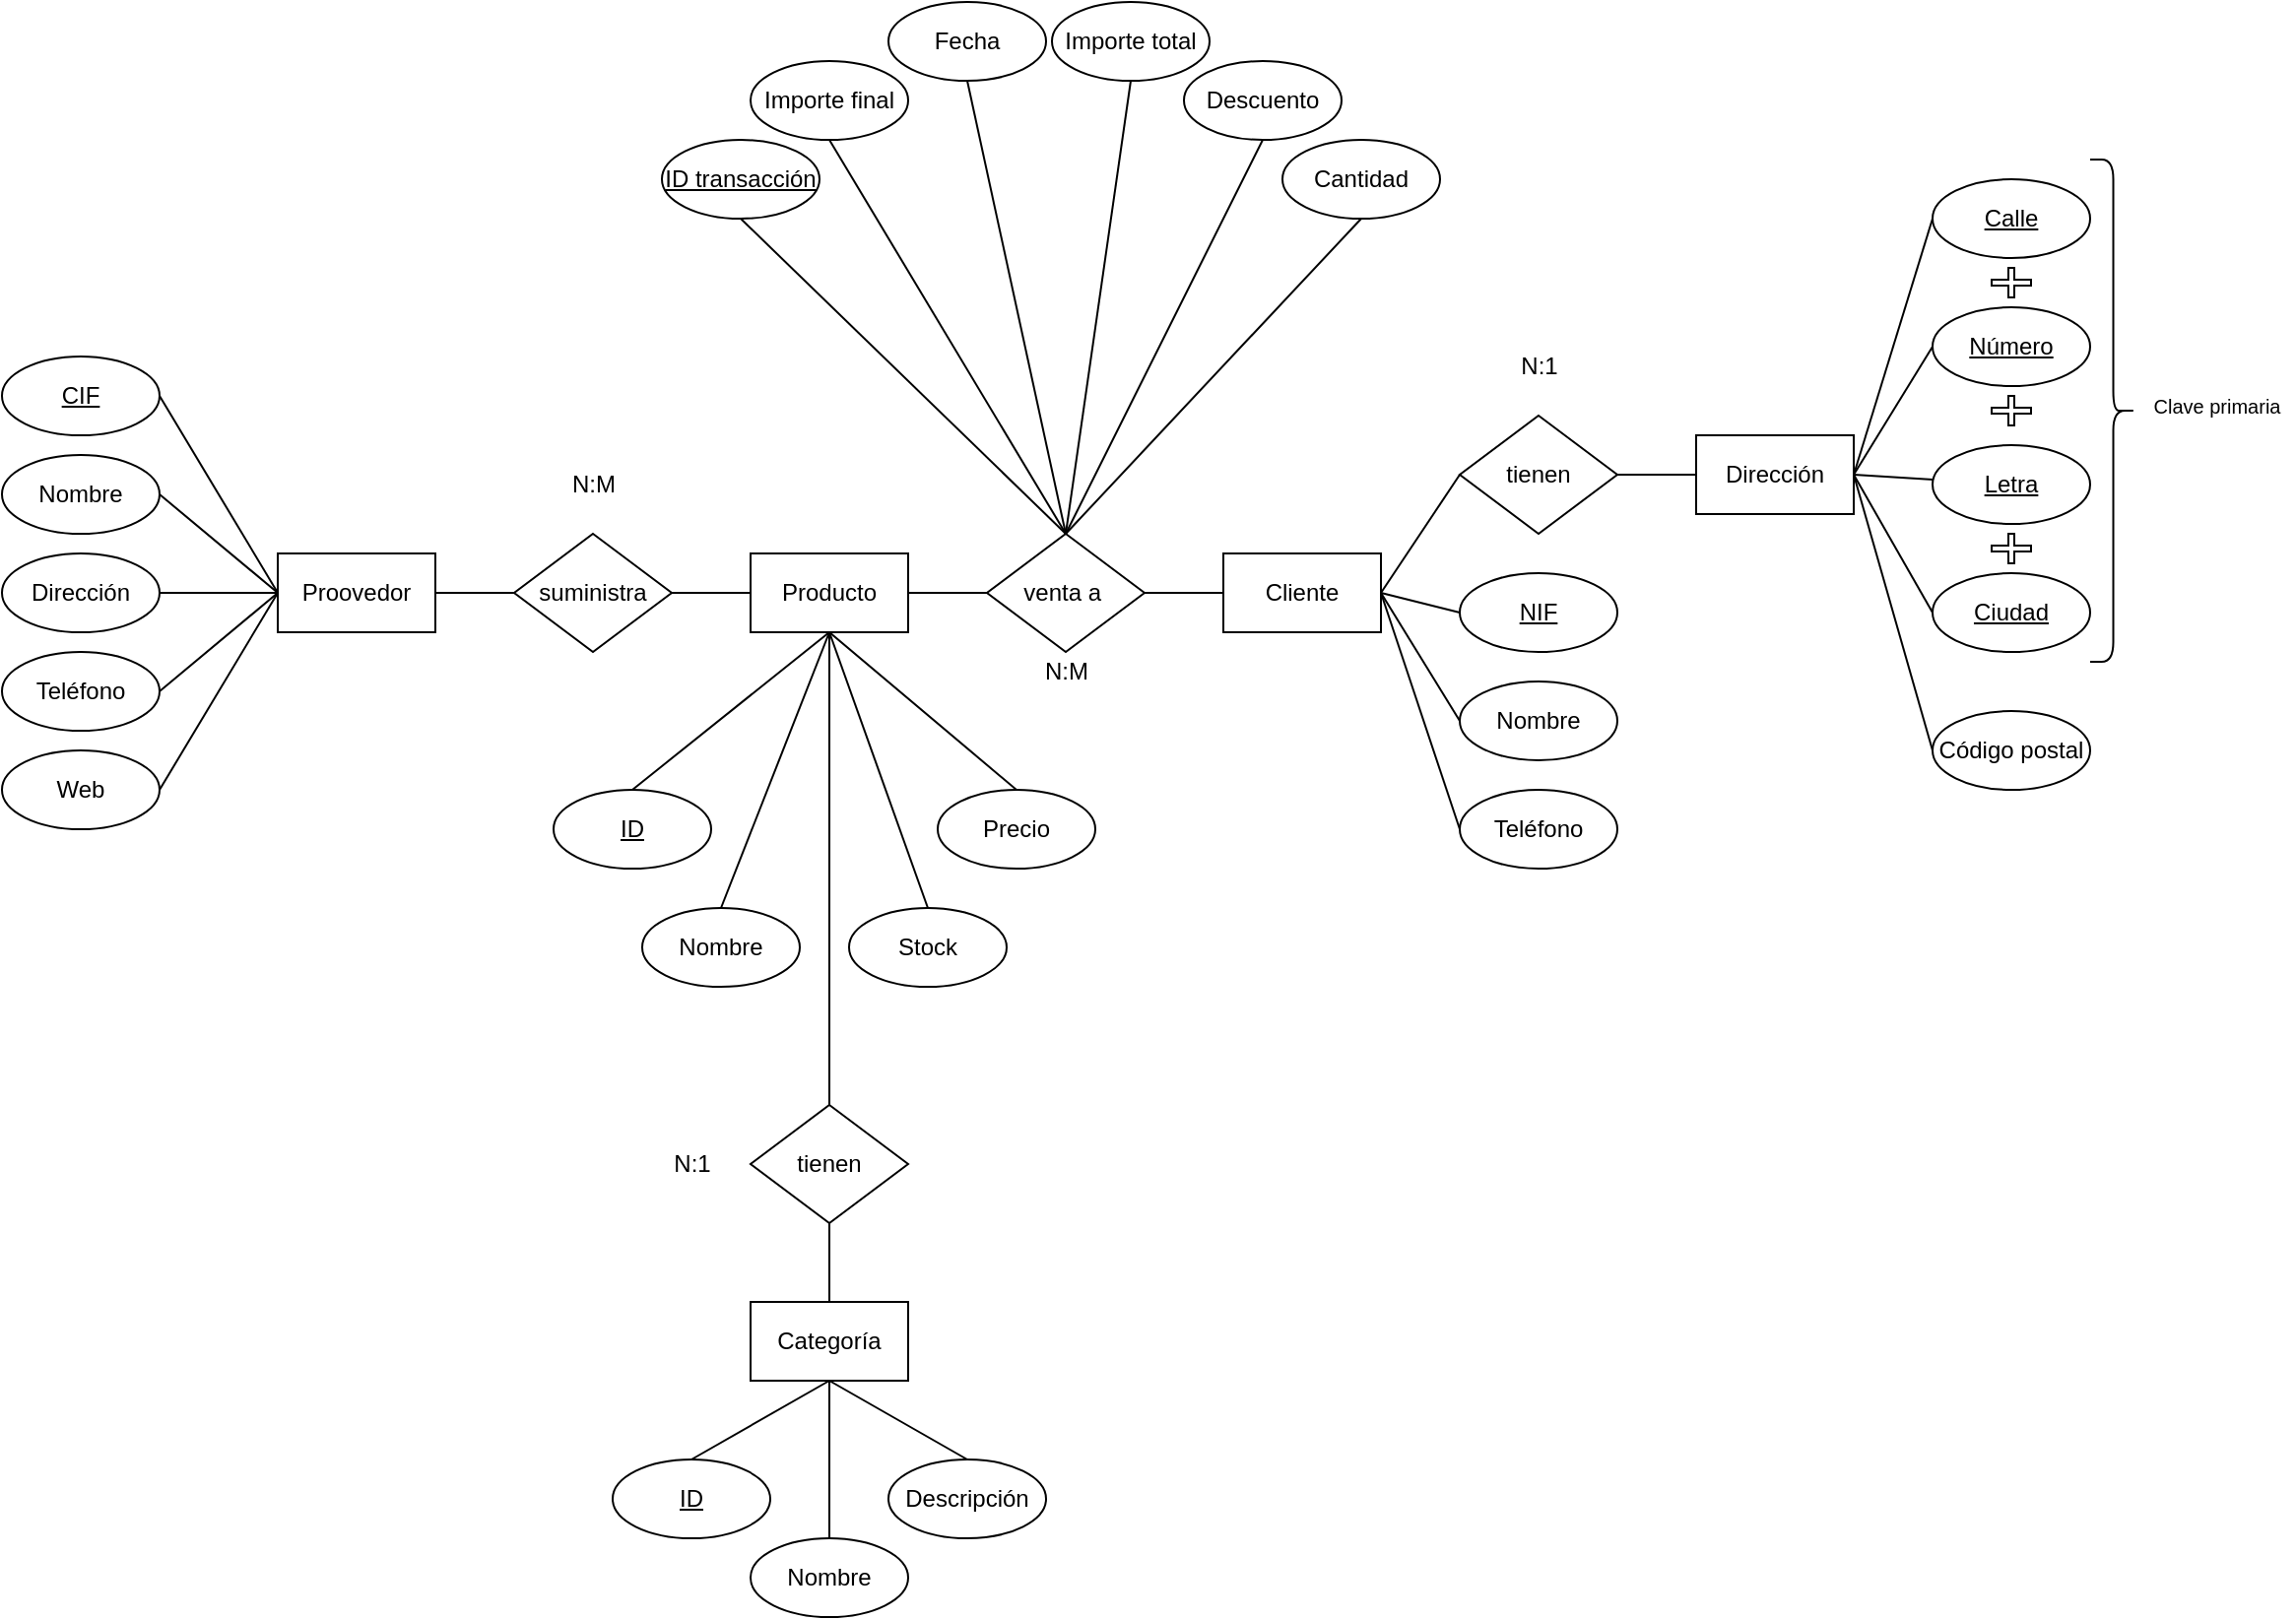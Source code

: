 <mxfile version="14.5.1" type="device"><diagram id="zcRTN1p-9YHwEDdgnTLe" name="Página-1"><mxGraphModel dx="1422" dy="814" grid="1" gridSize="10" guides="1" tooltips="1" connect="1" arrows="1" fold="1" page="1" pageScale="1" pageWidth="1500" pageHeight="1169" math="0" shadow="0"><root><mxCell id="0"/><mxCell id="1" parent="0"/><mxCell id="xzEXEe0_d7PX9E3fhS0K-3" value="Proovedor" style="rounded=0;whiteSpace=wrap;html=1;" vertex="1" parent="1"><mxGeometry x="240" y="520" width="80" height="40" as="geometry"/></mxCell><mxCell id="xzEXEe0_d7PX9E3fhS0K-5" value="suministra" style="rhombus;whiteSpace=wrap;html=1;" vertex="1" parent="1"><mxGeometry x="360" y="510" width="80" height="60" as="geometry"/></mxCell><mxCell id="xzEXEe0_d7PX9E3fhS0K-14" value="&lt;u&gt;CIF&lt;/u&gt;" style="ellipse;whiteSpace=wrap;html=1;" vertex="1" parent="1"><mxGeometry x="100" y="420" width="80" height="40" as="geometry"/></mxCell><mxCell id="xzEXEe0_d7PX9E3fhS0K-37" value="Nombre" style="ellipse;whiteSpace=wrap;html=1;" vertex="1" parent="1"><mxGeometry x="100" y="470" width="80" height="40" as="geometry"/></mxCell><mxCell id="xzEXEe0_d7PX9E3fhS0K-38" value="Dirección" style="ellipse;whiteSpace=wrap;html=1;" vertex="1" parent="1"><mxGeometry x="100" y="520" width="80" height="40" as="geometry"/></mxCell><mxCell id="xzEXEe0_d7PX9E3fhS0K-39" value="Teléfono" style="ellipse;whiteSpace=wrap;html=1;" vertex="1" parent="1"><mxGeometry x="100" y="570" width="80" height="40" as="geometry"/></mxCell><mxCell id="xzEXEe0_d7PX9E3fhS0K-40" value="Web" style="ellipse;whiteSpace=wrap;html=1;" vertex="1" parent="1"><mxGeometry x="100" y="620" width="80" height="40" as="geometry"/></mxCell><mxCell id="xzEXEe0_d7PX9E3fhS0K-42" value="Producto" style="rounded=0;whiteSpace=wrap;html=1;" vertex="1" parent="1"><mxGeometry x="480" y="520" width="80" height="40" as="geometry"/></mxCell><mxCell id="xzEXEe0_d7PX9E3fhS0K-43" value="&lt;u&gt;ID&lt;/u&gt;" style="ellipse;whiteSpace=wrap;html=1;" vertex="1" parent="1"><mxGeometry x="380" y="640" width="80" height="40" as="geometry"/></mxCell><mxCell id="xzEXEe0_d7PX9E3fhS0K-44" value="Nombre" style="ellipse;whiteSpace=wrap;html=1;" vertex="1" parent="1"><mxGeometry x="425" y="700" width="80" height="40" as="geometry"/></mxCell><mxCell id="xzEXEe0_d7PX9E3fhS0K-45" value="&lt;span style=&quot;font-weight: normal&quot;&gt;Precio&lt;/span&gt;" style="ellipse;whiteSpace=wrap;html=1;fontStyle=1" vertex="1" parent="1"><mxGeometry x="575" y="640" width="80" height="40" as="geometry"/></mxCell><mxCell id="xzEXEe0_d7PX9E3fhS0K-46" value="&lt;span style=&quot;font-weight: normal&quot;&gt;Stock&lt;br&gt;&lt;/span&gt;" style="ellipse;whiteSpace=wrap;html=1;fontStyle=1" vertex="1" parent="1"><mxGeometry x="530" y="700" width="80" height="40" as="geometry"/></mxCell><mxCell id="xzEXEe0_d7PX9E3fhS0K-47" value="venta a&amp;nbsp;" style="rhombus;whiteSpace=wrap;html=1;" vertex="1" parent="1"><mxGeometry x="600" y="510" width="80" height="60" as="geometry"/></mxCell><mxCell id="xzEXEe0_d7PX9E3fhS0K-48" value="Cliente" style="rounded=0;whiteSpace=wrap;html=1;" vertex="1" parent="1"><mxGeometry x="720" y="520" width="80" height="40" as="geometry"/></mxCell><mxCell id="xzEXEe0_d7PX9E3fhS0K-49" value="tienen" style="rhombus;whiteSpace=wrap;html=1;" vertex="1" parent="1"><mxGeometry x="840" y="450" width="80" height="60" as="geometry"/></mxCell><mxCell id="xzEXEe0_d7PX9E3fhS0K-50" value="Dirección" style="rounded=0;whiteSpace=wrap;html=1;" vertex="1" parent="1"><mxGeometry x="960" y="460" width="80" height="40" as="geometry"/></mxCell><mxCell id="xzEXEe0_d7PX9E3fhS0K-51" value="&lt;span style=&quot;font-weight: normal&quot;&gt;&lt;u&gt;NIF&lt;/u&gt;&lt;/span&gt;" style="ellipse;whiteSpace=wrap;html=1;fontStyle=1" vertex="1" parent="1"><mxGeometry x="840" y="530" width="80" height="40" as="geometry"/></mxCell><mxCell id="xzEXEe0_d7PX9E3fhS0K-53" value="&lt;span style=&quot;font-weight: normal&quot;&gt;Nombre&lt;/span&gt;" style="ellipse;whiteSpace=wrap;html=1;fontStyle=1" vertex="1" parent="1"><mxGeometry x="840" y="585" width="80" height="40" as="geometry"/></mxCell><mxCell id="xzEXEe0_d7PX9E3fhS0K-54" value="&lt;span style=&quot;font-weight: normal&quot;&gt;Teléfono&lt;/span&gt;" style="ellipse;whiteSpace=wrap;html=1;fontStyle=1" vertex="1" parent="1"><mxGeometry x="840" y="640" width="80" height="40" as="geometry"/></mxCell><mxCell id="xzEXEe0_d7PX9E3fhS0K-55" value="&lt;span style=&quot;font-weight: normal&quot;&gt;&lt;u&gt;Calle&lt;br&gt;&lt;/u&gt;&lt;/span&gt;" style="ellipse;whiteSpace=wrap;html=1;fontStyle=1" vertex="1" parent="1"><mxGeometry x="1080" y="330" width="80" height="40" as="geometry"/></mxCell><mxCell id="xzEXEe0_d7PX9E3fhS0K-56" value="&lt;span style=&quot;font-weight: normal&quot;&gt;&lt;u&gt;Número&lt;br&gt;&lt;/u&gt;&lt;/span&gt;" style="ellipse;whiteSpace=wrap;html=1;fontStyle=1" vertex="1" parent="1"><mxGeometry x="1080" y="395" width="80" height="40" as="geometry"/></mxCell><mxCell id="xzEXEe0_d7PX9E3fhS0K-57" value="&lt;span style=&quot;font-weight: normal&quot;&gt;&lt;u&gt;Letra&lt;br&gt;&lt;/u&gt;&lt;/span&gt;" style="ellipse;whiteSpace=wrap;html=1;fontStyle=1" vertex="1" parent="1"><mxGeometry x="1080" y="465" width="80" height="40" as="geometry"/></mxCell><mxCell id="xzEXEe0_d7PX9E3fhS0K-58" value="&lt;span style=&quot;font-weight: normal&quot;&gt;&lt;u&gt;Ciudad&lt;br&gt;&lt;/u&gt;&lt;/span&gt;" style="ellipse;whiteSpace=wrap;html=1;fontStyle=1" vertex="1" parent="1"><mxGeometry x="1080" y="530" width="80" height="40" as="geometry"/></mxCell><mxCell id="xzEXEe0_d7PX9E3fhS0K-59" value="&lt;span style=&quot;font-weight: normal&quot;&gt;Código postal&lt;br&gt;&lt;/span&gt;" style="ellipse;whiteSpace=wrap;html=1;fontStyle=1" vertex="1" parent="1"><mxGeometry x="1080" y="600" width="80" height="40" as="geometry"/></mxCell><mxCell id="xzEXEe0_d7PX9E3fhS0K-60" value="" style="shape=cross;whiteSpace=wrap;html=1;" vertex="1" parent="1"><mxGeometry x="1110" y="375" width="20" height="15" as="geometry"/></mxCell><mxCell id="xzEXEe0_d7PX9E3fhS0K-61" value="" style="shape=cross;whiteSpace=wrap;html=1;" vertex="1" parent="1"><mxGeometry x="1110" y="440" width="20" height="15" as="geometry"/></mxCell><mxCell id="xzEXEe0_d7PX9E3fhS0K-62" value="" style="shape=cross;whiteSpace=wrap;html=1;" vertex="1" parent="1"><mxGeometry x="1110" y="510" width="20" height="15" as="geometry"/></mxCell><mxCell id="xzEXEe0_d7PX9E3fhS0K-66" value="&lt;font style=&quot;font-size: 10px&quot;&gt;Clave primaria&lt;/font&gt;" style="text;html=1;align=center;verticalAlign=middle;resizable=0;points=[];autosize=1;" vertex="1" parent="1"><mxGeometry x="1183.5" y="435" width="80" height="20" as="geometry"/></mxCell><mxCell id="xzEXEe0_d7PX9E3fhS0K-68" value="tienen" style="rhombus;whiteSpace=wrap;html=1;" vertex="1" parent="1"><mxGeometry x="480" y="800" width="80" height="60" as="geometry"/></mxCell><mxCell id="xzEXEe0_d7PX9E3fhS0K-69" value="Categoría" style="rounded=0;whiteSpace=wrap;html=1;" vertex="1" parent="1"><mxGeometry x="480" y="900" width="80" height="40" as="geometry"/></mxCell><mxCell id="xzEXEe0_d7PX9E3fhS0K-70" value="&lt;u&gt;ID&lt;/u&gt;" style="ellipse;whiteSpace=wrap;html=1;" vertex="1" parent="1"><mxGeometry x="410" y="980" width="80" height="40" as="geometry"/></mxCell><mxCell id="xzEXEe0_d7PX9E3fhS0K-71" value="Nombre" style="ellipse;whiteSpace=wrap;html=1;" vertex="1" parent="1"><mxGeometry x="480" y="1020" width="80" height="40" as="geometry"/></mxCell><mxCell id="xzEXEe0_d7PX9E3fhS0K-72" value="Descripción" style="ellipse;whiteSpace=wrap;html=1;" vertex="1" parent="1"><mxGeometry x="550" y="980" width="80" height="40" as="geometry"/></mxCell><mxCell id="xzEXEe0_d7PX9E3fhS0K-73" value="&lt;span style=&quot;font-weight: normal&quot;&gt;&lt;u&gt;ID transacción&lt;/u&gt;&lt;/span&gt;" style="ellipse;whiteSpace=wrap;html=1;fontStyle=1" vertex="1" parent="1"><mxGeometry x="435" y="310" width="80" height="40" as="geometry"/></mxCell><mxCell id="xzEXEe0_d7PX9E3fhS0K-74" value="&lt;span style=&quot;font-weight: 400&quot;&gt;Importe final&lt;/span&gt;" style="ellipse;whiteSpace=wrap;html=1;fontStyle=1" vertex="1" parent="1"><mxGeometry x="480" y="270" width="80" height="40" as="geometry"/></mxCell><mxCell id="xzEXEe0_d7PX9E3fhS0K-75" value="&lt;span style=&quot;font-weight: 400&quot;&gt;Fecha&lt;br&gt;&lt;/span&gt;" style="ellipse;whiteSpace=wrap;html=1;fontStyle=1" vertex="1" parent="1"><mxGeometry x="550" y="240" width="80" height="40" as="geometry"/></mxCell><mxCell id="xzEXEe0_d7PX9E3fhS0K-76" value="&lt;span style=&quot;font-weight: 400&quot;&gt;Descuento&lt;br&gt;&lt;/span&gt;" style="ellipse;whiteSpace=wrap;html=1;fontStyle=1" vertex="1" parent="1"><mxGeometry x="700" y="270" width="80" height="40" as="geometry"/></mxCell><mxCell id="xzEXEe0_d7PX9E3fhS0K-77" value="&lt;span style=&quot;font-weight: 400&quot;&gt;Cantidad&lt;br&gt;&lt;/span&gt;" style="ellipse;whiteSpace=wrap;html=1;fontStyle=1" vertex="1" parent="1"><mxGeometry x="750" y="310" width="80" height="40" as="geometry"/></mxCell><mxCell id="xzEXEe0_d7PX9E3fhS0K-78" value="&lt;span style=&quot;font-weight: 400&quot;&gt;Importe total&lt;/span&gt;" style="ellipse;whiteSpace=wrap;html=1;fontStyle=1" vertex="1" parent="1"><mxGeometry x="633" y="240" width="80" height="40" as="geometry"/></mxCell><mxCell id="xzEXEe0_d7PX9E3fhS0K-79" value="" style="endArrow=none;html=1;entryX=1;entryY=0.5;entryDx=0;entryDy=0;exitX=0;exitY=0.5;exitDx=0;exitDy=0;" edge="1" parent="1" source="xzEXEe0_d7PX9E3fhS0K-42" target="xzEXEe0_d7PX9E3fhS0K-5"><mxGeometry width="50" height="50" relative="1" as="geometry"><mxPoint x="270" y="740" as="sourcePoint"/><mxPoint x="320" y="690" as="targetPoint"/></mxGeometry></mxCell><mxCell id="xzEXEe0_d7PX9E3fhS0K-80" value="N:M" style="text;html=1;align=center;verticalAlign=middle;resizable=0;points=[];autosize=1;" vertex="1" parent="1"><mxGeometry x="380" y="475" width="40" height="20" as="geometry"/></mxCell><mxCell id="xzEXEe0_d7PX9E3fhS0K-81" value="N:1" style="text;html=1;align=center;verticalAlign=middle;resizable=0;points=[];autosize=1;" vertex="1" parent="1"><mxGeometry x="435" y="820" width="30" height="20" as="geometry"/></mxCell><mxCell id="xzEXEe0_d7PX9E3fhS0K-82" value="N:M" style="text;html=1;align=center;verticalAlign=middle;resizable=0;points=[];autosize=1;" vertex="1" parent="1"><mxGeometry x="620" y="570" width="40" height="20" as="geometry"/></mxCell><mxCell id="xzEXEe0_d7PX9E3fhS0K-83" value="N:1" style="text;html=1;align=center;verticalAlign=middle;resizable=0;points=[];autosize=1;" vertex="1" parent="1"><mxGeometry x="865" y="415" width="30" height="20" as="geometry"/></mxCell><mxCell id="xzEXEe0_d7PX9E3fhS0K-84" value="" style="endArrow=none;html=1;entryX=1;entryY=0.5;entryDx=0;entryDy=0;exitX=0;exitY=0.5;exitDx=0;exitDy=0;" edge="1" parent="1" source="xzEXEe0_d7PX9E3fhS0K-3" target="xzEXEe0_d7PX9E3fhS0K-38"><mxGeometry width="50" height="50" relative="1" as="geometry"><mxPoint x="280" y="750" as="sourcePoint"/><mxPoint x="330" y="700" as="targetPoint"/></mxGeometry></mxCell><mxCell id="xzEXEe0_d7PX9E3fhS0K-85" value="" style="endArrow=none;html=1;entryX=1;entryY=0.5;entryDx=0;entryDy=0;exitX=0;exitY=0.5;exitDx=0;exitDy=0;" edge="1" parent="1" source="xzEXEe0_d7PX9E3fhS0K-3" target="xzEXEe0_d7PX9E3fhS0K-39"><mxGeometry width="50" height="50" relative="1" as="geometry"><mxPoint x="250" y="550" as="sourcePoint"/><mxPoint x="190" y="550" as="targetPoint"/></mxGeometry></mxCell><mxCell id="xzEXEe0_d7PX9E3fhS0K-86" value="" style="endArrow=none;html=1;entryX=1;entryY=0.5;entryDx=0;entryDy=0;exitX=0;exitY=0.5;exitDx=0;exitDy=0;" edge="1" parent="1" source="xzEXEe0_d7PX9E3fhS0K-3" target="xzEXEe0_d7PX9E3fhS0K-40"><mxGeometry width="50" height="50" relative="1" as="geometry"><mxPoint x="250" y="550" as="sourcePoint"/><mxPoint x="190" y="600" as="targetPoint"/></mxGeometry></mxCell><mxCell id="xzEXEe0_d7PX9E3fhS0K-87" value="" style="endArrow=none;html=1;entryX=0;entryY=0.5;entryDx=0;entryDy=0;exitX=1;exitY=0.5;exitDx=0;exitDy=0;" edge="1" parent="1" source="xzEXEe0_d7PX9E3fhS0K-37" target="xzEXEe0_d7PX9E3fhS0K-3"><mxGeometry width="50" height="50" relative="1" as="geometry"><mxPoint x="260" y="560" as="sourcePoint"/><mxPoint x="200" y="610" as="targetPoint"/></mxGeometry></mxCell><mxCell id="xzEXEe0_d7PX9E3fhS0K-88" value="" style="endArrow=none;html=1;entryX=0;entryY=0.5;entryDx=0;entryDy=0;exitX=1;exitY=0.5;exitDx=0;exitDy=0;" edge="1" parent="1" source="xzEXEe0_d7PX9E3fhS0K-14" target="xzEXEe0_d7PX9E3fhS0K-3"><mxGeometry width="50" height="50" relative="1" as="geometry"><mxPoint x="270" y="570" as="sourcePoint"/><mxPoint x="210" y="620" as="targetPoint"/></mxGeometry></mxCell><mxCell id="xzEXEe0_d7PX9E3fhS0K-89" value="" style="endArrow=none;html=1;entryX=1;entryY=0.5;entryDx=0;entryDy=0;exitX=0;exitY=0.5;exitDx=0;exitDy=0;" edge="1" parent="1" source="xzEXEe0_d7PX9E3fhS0K-5" target="xzEXEe0_d7PX9E3fhS0K-3"><mxGeometry width="50" height="50" relative="1" as="geometry"><mxPoint x="280" y="580" as="sourcePoint"/><mxPoint x="220" y="630" as="targetPoint"/></mxGeometry></mxCell><mxCell id="xzEXEe0_d7PX9E3fhS0K-90" value="" style="endArrow=none;html=1;entryX=0;entryY=0.5;entryDx=0;entryDy=0;exitX=1;exitY=0.5;exitDx=0;exitDy=0;" edge="1" parent="1" source="xzEXEe0_d7PX9E3fhS0K-42" target="xzEXEe0_d7PX9E3fhS0K-47"><mxGeometry width="50" height="50" relative="1" as="geometry"><mxPoint x="490" y="550" as="sourcePoint"/><mxPoint x="450" y="550" as="targetPoint"/></mxGeometry></mxCell><mxCell id="xzEXEe0_d7PX9E3fhS0K-91" value="" style="endArrow=none;html=1;entryX=0.5;entryY=1;entryDx=0;entryDy=0;exitX=0.5;exitY=0;exitDx=0;exitDy=0;" edge="1" parent="1" source="xzEXEe0_d7PX9E3fhS0K-44" target="xzEXEe0_d7PX9E3fhS0K-42"><mxGeometry width="50" height="50" relative="1" as="geometry"><mxPoint x="500" y="690" as="sourcePoint"/><mxPoint x="460" y="560" as="targetPoint"/></mxGeometry></mxCell><mxCell id="xzEXEe0_d7PX9E3fhS0K-92" value="" style="endArrow=none;html=1;entryX=0.5;entryY=1;entryDx=0;entryDy=0;exitX=0.5;exitY=0;exitDx=0;exitDy=0;" edge="1" parent="1" source="xzEXEe0_d7PX9E3fhS0K-43" target="xzEXEe0_d7PX9E3fhS0K-42"><mxGeometry width="50" height="50" relative="1" as="geometry"><mxPoint x="475" y="710" as="sourcePoint"/><mxPoint x="530" y="570" as="targetPoint"/></mxGeometry></mxCell><mxCell id="xzEXEe0_d7PX9E3fhS0K-93" value="" style="endArrow=none;html=1;entryX=0.5;entryY=1;entryDx=0;entryDy=0;exitX=0.5;exitY=0;exitDx=0;exitDy=0;" edge="1" parent="1" source="xzEXEe0_d7PX9E3fhS0K-46" target="xzEXEe0_d7PX9E3fhS0K-42"><mxGeometry width="50" height="50" relative="1" as="geometry"><mxPoint x="485" y="720" as="sourcePoint"/><mxPoint x="540" y="580" as="targetPoint"/></mxGeometry></mxCell><mxCell id="xzEXEe0_d7PX9E3fhS0K-94" value="" style="endArrow=none;html=1;entryX=0.5;entryY=1;entryDx=0;entryDy=0;exitX=0.5;exitY=0;exitDx=0;exitDy=0;" edge="1" parent="1" source="xzEXEe0_d7PX9E3fhS0K-45" target="xzEXEe0_d7PX9E3fhS0K-42"><mxGeometry width="50" height="50" relative="1" as="geometry"><mxPoint x="495" y="730" as="sourcePoint"/><mxPoint x="550" y="590" as="targetPoint"/></mxGeometry></mxCell><mxCell id="xzEXEe0_d7PX9E3fhS0K-95" value="" style="endArrow=none;html=1;entryX=0.5;entryY=1;entryDx=0;entryDy=0;exitX=0.5;exitY=0;exitDx=0;exitDy=0;" edge="1" parent="1" source="xzEXEe0_d7PX9E3fhS0K-47" target="xzEXEe0_d7PX9E3fhS0K-73"><mxGeometry width="50" height="50" relative="1" as="geometry"><mxPoint x="580" y="480" as="sourcePoint"/><mxPoint x="630" y="430" as="targetPoint"/></mxGeometry></mxCell><mxCell id="xzEXEe0_d7PX9E3fhS0K-96" value="" style="endArrow=none;html=1;entryX=0.5;entryY=1;entryDx=0;entryDy=0;exitX=0.5;exitY=0;exitDx=0;exitDy=0;" edge="1" parent="1" source="xzEXEe0_d7PX9E3fhS0K-47" target="xzEXEe0_d7PX9E3fhS0K-74"><mxGeometry width="50" height="50" relative="1" as="geometry"><mxPoint x="650" y="520" as="sourcePoint"/><mxPoint x="490" y="360" as="targetPoint"/></mxGeometry></mxCell><mxCell id="xzEXEe0_d7PX9E3fhS0K-97" value="" style="endArrow=none;html=1;exitX=0.5;exitY=0;exitDx=0;exitDy=0;entryX=0.5;entryY=1;entryDx=0;entryDy=0;" edge="1" parent="1" source="xzEXEe0_d7PX9E3fhS0K-47" target="xzEXEe0_d7PX9E3fhS0K-75"><mxGeometry width="50" height="50" relative="1" as="geometry"><mxPoint x="660" y="530" as="sourcePoint"/><mxPoint x="610" y="310" as="targetPoint"/></mxGeometry></mxCell><mxCell id="xzEXEe0_d7PX9E3fhS0K-98" value="" style="endArrow=none;html=1;entryX=0.5;entryY=1;entryDx=0;entryDy=0;exitX=0.5;exitY=0;exitDx=0;exitDy=0;" edge="1" parent="1" source="xzEXEe0_d7PX9E3fhS0K-47" target="xzEXEe0_d7PX9E3fhS0K-78"><mxGeometry width="50" height="50" relative="1" as="geometry"><mxPoint x="670" y="540" as="sourcePoint"/><mxPoint x="510" y="380" as="targetPoint"/></mxGeometry></mxCell><mxCell id="xzEXEe0_d7PX9E3fhS0K-99" value="" style="endArrow=none;html=1;entryX=0.5;entryY=1;entryDx=0;entryDy=0;exitX=0.5;exitY=0;exitDx=0;exitDy=0;" edge="1" parent="1" source="xzEXEe0_d7PX9E3fhS0K-47" target="xzEXEe0_d7PX9E3fhS0K-76"><mxGeometry width="50" height="50" relative="1" as="geometry"><mxPoint x="680" y="550" as="sourcePoint"/><mxPoint x="520" y="390" as="targetPoint"/></mxGeometry></mxCell><mxCell id="xzEXEe0_d7PX9E3fhS0K-100" value="" style="endArrow=none;html=1;entryX=0.5;entryY=1;entryDx=0;entryDy=0;exitX=0.5;exitY=0;exitDx=0;exitDy=0;" edge="1" parent="1" source="xzEXEe0_d7PX9E3fhS0K-47" target="xzEXEe0_d7PX9E3fhS0K-77"><mxGeometry width="50" height="50" relative="1" as="geometry"><mxPoint x="690" y="560" as="sourcePoint"/><mxPoint x="530" y="400" as="targetPoint"/></mxGeometry></mxCell><mxCell id="xzEXEe0_d7PX9E3fhS0K-101" value="" style="endArrow=none;html=1;entryX=0;entryY=0.5;entryDx=0;entryDy=0;exitX=1;exitY=0.5;exitDx=0;exitDy=0;" edge="1" parent="1" source="xzEXEe0_d7PX9E3fhS0K-47" target="xzEXEe0_d7PX9E3fhS0K-48"><mxGeometry width="50" height="50" relative="1" as="geometry"><mxPoint x="650" y="520" as="sourcePoint"/><mxPoint x="800" y="360" as="targetPoint"/></mxGeometry></mxCell><mxCell id="xzEXEe0_d7PX9E3fhS0K-102" value="" style="endArrow=none;html=1;entryX=1;entryY=0.5;entryDx=0;entryDy=0;exitX=0;exitY=0.5;exitDx=0;exitDy=0;" edge="1" parent="1" source="xzEXEe0_d7PX9E3fhS0K-51" target="xzEXEe0_d7PX9E3fhS0K-48"><mxGeometry width="50" height="50" relative="1" as="geometry"><mxPoint x="690" y="550" as="sourcePoint"/><mxPoint x="730" y="550" as="targetPoint"/></mxGeometry></mxCell><mxCell id="xzEXEe0_d7PX9E3fhS0K-103" value="" style="endArrow=none;html=1;entryX=1;entryY=0.5;entryDx=0;entryDy=0;exitX=0;exitY=0.5;exitDx=0;exitDy=0;" edge="1" parent="1" source="xzEXEe0_d7PX9E3fhS0K-53" target="xzEXEe0_d7PX9E3fhS0K-48"><mxGeometry width="50" height="50" relative="1" as="geometry"><mxPoint x="700" y="560" as="sourcePoint"/><mxPoint x="740" y="560" as="targetPoint"/></mxGeometry></mxCell><mxCell id="xzEXEe0_d7PX9E3fhS0K-104" value="" style="endArrow=none;html=1;entryX=1;entryY=0.5;entryDx=0;entryDy=0;exitX=0;exitY=0.5;exitDx=0;exitDy=0;" edge="1" parent="1" source="xzEXEe0_d7PX9E3fhS0K-54" target="xzEXEe0_d7PX9E3fhS0K-48"><mxGeometry width="50" height="50" relative="1" as="geometry"><mxPoint x="710" y="570" as="sourcePoint"/><mxPoint x="750" y="570" as="targetPoint"/></mxGeometry></mxCell><mxCell id="xzEXEe0_d7PX9E3fhS0K-105" value="" style="endArrow=none;html=1;entryX=1;entryY=0.5;entryDx=0;entryDy=0;exitX=0;exitY=0.5;exitDx=0;exitDy=0;" edge="1" parent="1" source="xzEXEe0_d7PX9E3fhS0K-49" target="xzEXEe0_d7PX9E3fhS0K-48"><mxGeometry width="50" height="50" relative="1" as="geometry"><mxPoint x="720" y="580" as="sourcePoint"/><mxPoint x="760" y="580" as="targetPoint"/></mxGeometry></mxCell><mxCell id="xzEXEe0_d7PX9E3fhS0K-106" value="" style="endArrow=none;html=1;entryX=1;entryY=0.5;entryDx=0;entryDy=0;exitX=0;exitY=0.5;exitDx=0;exitDy=0;" edge="1" parent="1" source="xzEXEe0_d7PX9E3fhS0K-50" target="xzEXEe0_d7PX9E3fhS0K-49"><mxGeometry width="50" height="50" relative="1" as="geometry"><mxPoint x="730" y="590" as="sourcePoint"/><mxPoint x="770" y="590" as="targetPoint"/></mxGeometry></mxCell><mxCell id="xzEXEe0_d7PX9E3fhS0K-107" value="" style="endArrow=none;html=1;entryX=1;entryY=0.5;entryDx=0;entryDy=0;exitX=0;exitY=0.5;exitDx=0;exitDy=0;" edge="1" parent="1" source="xzEXEe0_d7PX9E3fhS0K-55" target="xzEXEe0_d7PX9E3fhS0K-50"><mxGeometry width="50" height="50" relative="1" as="geometry"><mxPoint x="1080" y="380" as="sourcePoint"/><mxPoint x="780" y="600" as="targetPoint"/></mxGeometry></mxCell><mxCell id="xzEXEe0_d7PX9E3fhS0K-108" value="" style="endArrow=none;html=1;entryX=1;entryY=0.5;entryDx=0;entryDy=0;exitX=0;exitY=0.5;exitDx=0;exitDy=0;" edge="1" parent="1" source="xzEXEe0_d7PX9E3fhS0K-56" target="xzEXEe0_d7PX9E3fhS0K-50"><mxGeometry width="50" height="50" relative="1" as="geometry"><mxPoint x="1080" y="415" as="sourcePoint"/><mxPoint x="1060" y="435" as="targetPoint"/></mxGeometry></mxCell><mxCell id="xzEXEe0_d7PX9E3fhS0K-109" value="" style="endArrow=none;html=1;entryX=1;entryY=0.5;entryDx=0;entryDy=0;" edge="1" parent="1" source="xzEXEe0_d7PX9E3fhS0K-57" target="xzEXEe0_d7PX9E3fhS0K-50"><mxGeometry width="50" height="50" relative="1" as="geometry"><mxPoint x="1070" y="500" as="sourcePoint"/><mxPoint x="1040" y="550" as="targetPoint"/></mxGeometry></mxCell><mxCell id="xzEXEe0_d7PX9E3fhS0K-110" value="" style="endArrow=none;html=1;entryX=1;entryY=0.5;entryDx=0;entryDy=0;exitX=0;exitY=0.5;exitDx=0;exitDy=0;" edge="1" parent="1" source="xzEXEe0_d7PX9E3fhS0K-58" target="xzEXEe0_d7PX9E3fhS0K-50"><mxGeometry width="50" height="50" relative="1" as="geometry"><mxPoint x="1080" y="552.5" as="sourcePoint"/><mxPoint x="1070" y="502.5" as="targetPoint"/></mxGeometry></mxCell><mxCell id="xzEXEe0_d7PX9E3fhS0K-111" value="" style="endArrow=none;html=1;entryX=1;entryY=0.5;entryDx=0;entryDy=0;exitX=0;exitY=0.5;exitDx=0;exitDy=0;" edge="1" parent="1" source="xzEXEe0_d7PX9E3fhS0K-59" target="xzEXEe0_d7PX9E3fhS0K-50"><mxGeometry width="50" height="50" relative="1" as="geometry"><mxPoint x="1090" y="562.5" as="sourcePoint"/><mxPoint x="1050" y="490" as="targetPoint"/></mxGeometry></mxCell><mxCell id="xzEXEe0_d7PX9E3fhS0K-113" value="" style="shape=curlyBracket;whiteSpace=wrap;html=1;rounded=1;fillColor=none;rotation=-180;" vertex="1" parent="1"><mxGeometry x="1160" y="320" width="23.5" height="255" as="geometry"/></mxCell><mxCell id="xzEXEe0_d7PX9E3fhS0K-114" value="" style="endArrow=none;html=1;entryX=0.5;entryY=1;entryDx=0;entryDy=0;exitX=0.5;exitY=0;exitDx=0;exitDy=0;" edge="1" parent="1" source="xzEXEe0_d7PX9E3fhS0K-69" target="xzEXEe0_d7PX9E3fhS0K-68"><mxGeometry width="50" height="50" relative="1" as="geometry"><mxPoint x="380" y="840" as="sourcePoint"/><mxPoint x="430" y="790" as="targetPoint"/></mxGeometry></mxCell><mxCell id="xzEXEe0_d7PX9E3fhS0K-115" value="" style="endArrow=none;html=1;entryX=0.5;entryY=1;entryDx=0;entryDy=0;exitX=0.5;exitY=0;exitDx=0;exitDy=0;" edge="1" parent="1" source="xzEXEe0_d7PX9E3fhS0K-68" target="xzEXEe0_d7PX9E3fhS0K-42"><mxGeometry width="50" height="50" relative="1" as="geometry"><mxPoint x="390" y="850" as="sourcePoint"/><mxPoint x="440" y="800" as="targetPoint"/></mxGeometry></mxCell><mxCell id="xzEXEe0_d7PX9E3fhS0K-116" value="" style="endArrow=none;html=1;entryX=0.5;entryY=1;entryDx=0;entryDy=0;exitX=0.5;exitY=0;exitDx=0;exitDy=0;" edge="1" parent="1" source="xzEXEe0_d7PX9E3fhS0K-70" target="xzEXEe0_d7PX9E3fhS0K-69"><mxGeometry width="50" height="50" relative="1" as="geometry"><mxPoint x="530" y="910" as="sourcePoint"/><mxPoint x="530" y="870" as="targetPoint"/></mxGeometry></mxCell><mxCell id="xzEXEe0_d7PX9E3fhS0K-117" value="" style="endArrow=none;html=1;entryX=0.5;entryY=1;entryDx=0;entryDy=0;exitX=0.5;exitY=0;exitDx=0;exitDy=0;" edge="1" parent="1" source="xzEXEe0_d7PX9E3fhS0K-71" target="xzEXEe0_d7PX9E3fhS0K-69"><mxGeometry width="50" height="50" relative="1" as="geometry"><mxPoint x="460" y="990" as="sourcePoint"/><mxPoint x="530" y="950" as="targetPoint"/></mxGeometry></mxCell><mxCell id="xzEXEe0_d7PX9E3fhS0K-118" value="" style="endArrow=none;html=1;entryX=0.5;entryY=1;entryDx=0;entryDy=0;exitX=0.5;exitY=0;exitDx=0;exitDy=0;" edge="1" parent="1" source="xzEXEe0_d7PX9E3fhS0K-72" target="xzEXEe0_d7PX9E3fhS0K-69"><mxGeometry width="50" height="50" relative="1" as="geometry"><mxPoint x="530" y="1030" as="sourcePoint"/><mxPoint x="530" y="950" as="targetPoint"/></mxGeometry></mxCell></root></mxGraphModel></diagram></mxfile>